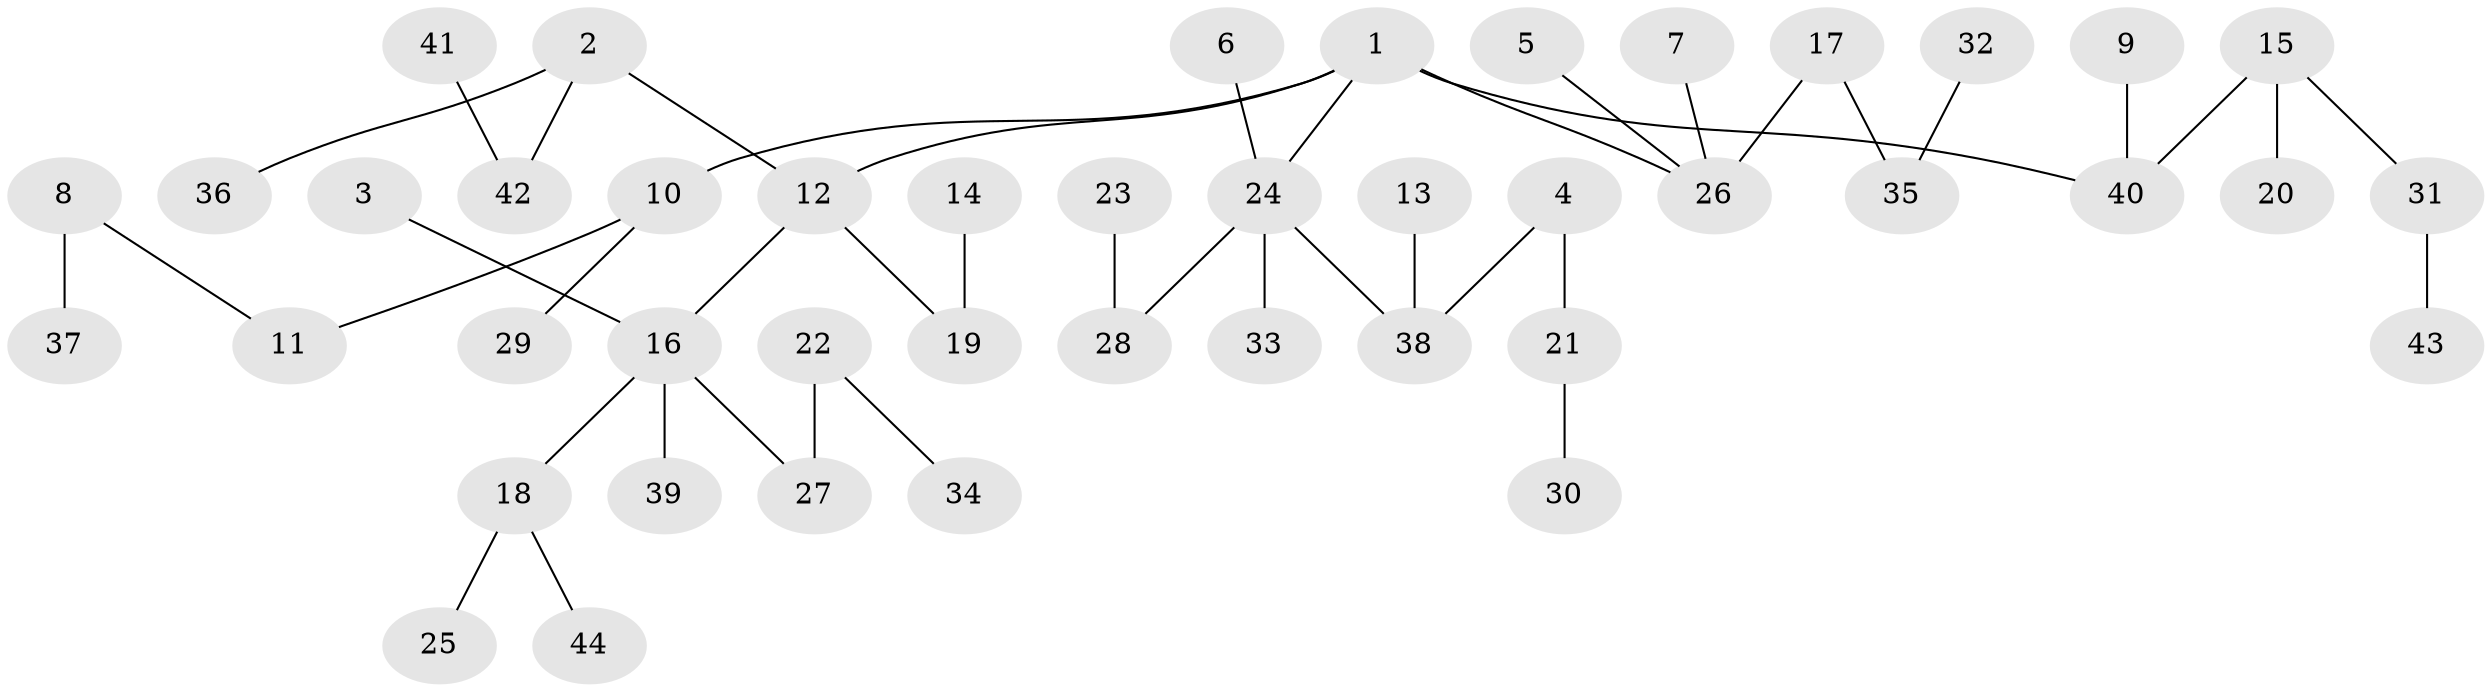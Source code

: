 // original degree distribution, {5: 0.05555555555555555, 4: 0.05555555555555555, 6: 0.013888888888888888, 3: 0.1527777777777778, 2: 0.20833333333333334, 1: 0.5138888888888888}
// Generated by graph-tools (version 1.1) at 2025/37/03/04/25 23:37:28]
// undirected, 44 vertices, 43 edges
graph export_dot {
  node [color=gray90,style=filled];
  1;
  2;
  3;
  4;
  5;
  6;
  7;
  8;
  9;
  10;
  11;
  12;
  13;
  14;
  15;
  16;
  17;
  18;
  19;
  20;
  21;
  22;
  23;
  24;
  25;
  26;
  27;
  28;
  29;
  30;
  31;
  32;
  33;
  34;
  35;
  36;
  37;
  38;
  39;
  40;
  41;
  42;
  43;
  44;
  1 -- 10 [weight=1.0];
  1 -- 12 [weight=1.0];
  1 -- 24 [weight=1.0];
  1 -- 26 [weight=1.0];
  1 -- 40 [weight=1.0];
  2 -- 12 [weight=1.0];
  2 -- 36 [weight=1.0];
  2 -- 42 [weight=1.0];
  3 -- 16 [weight=1.0];
  4 -- 21 [weight=1.0];
  4 -- 38 [weight=1.0];
  5 -- 26 [weight=1.0];
  6 -- 24 [weight=1.0];
  7 -- 26 [weight=1.0];
  8 -- 11 [weight=1.0];
  8 -- 37 [weight=1.0];
  9 -- 40 [weight=1.0];
  10 -- 11 [weight=1.0];
  10 -- 29 [weight=1.0];
  12 -- 16 [weight=1.0];
  12 -- 19 [weight=1.0];
  13 -- 38 [weight=1.0];
  14 -- 19 [weight=1.0];
  15 -- 20 [weight=1.0];
  15 -- 31 [weight=1.0];
  15 -- 40 [weight=1.0];
  16 -- 18 [weight=1.0];
  16 -- 27 [weight=1.0];
  16 -- 39 [weight=1.0];
  17 -- 26 [weight=1.0];
  17 -- 35 [weight=1.0];
  18 -- 25 [weight=1.0];
  18 -- 44 [weight=1.0];
  21 -- 30 [weight=1.0];
  22 -- 27 [weight=1.0];
  22 -- 34 [weight=1.0];
  23 -- 28 [weight=1.0];
  24 -- 28 [weight=1.0];
  24 -- 33 [weight=1.0];
  24 -- 38 [weight=1.0];
  31 -- 43 [weight=1.0];
  32 -- 35 [weight=1.0];
  41 -- 42 [weight=1.0];
}
